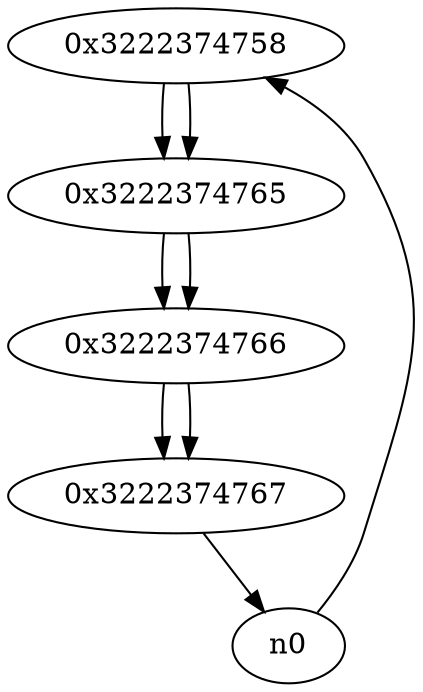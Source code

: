 digraph G{
/* nodes */
  n1 [label="0x3222374758"]
  n2 [label="0x3222374765"]
  n3 [label="0x3222374766"]
  n4 [label="0x3222374767"]
/* edges */
n1 -> n2;
n0 -> n1;
n2 -> n3;
n1 -> n2;
n3 -> n4;
n2 -> n3;
n4 -> n0;
n3 -> n4;
}
